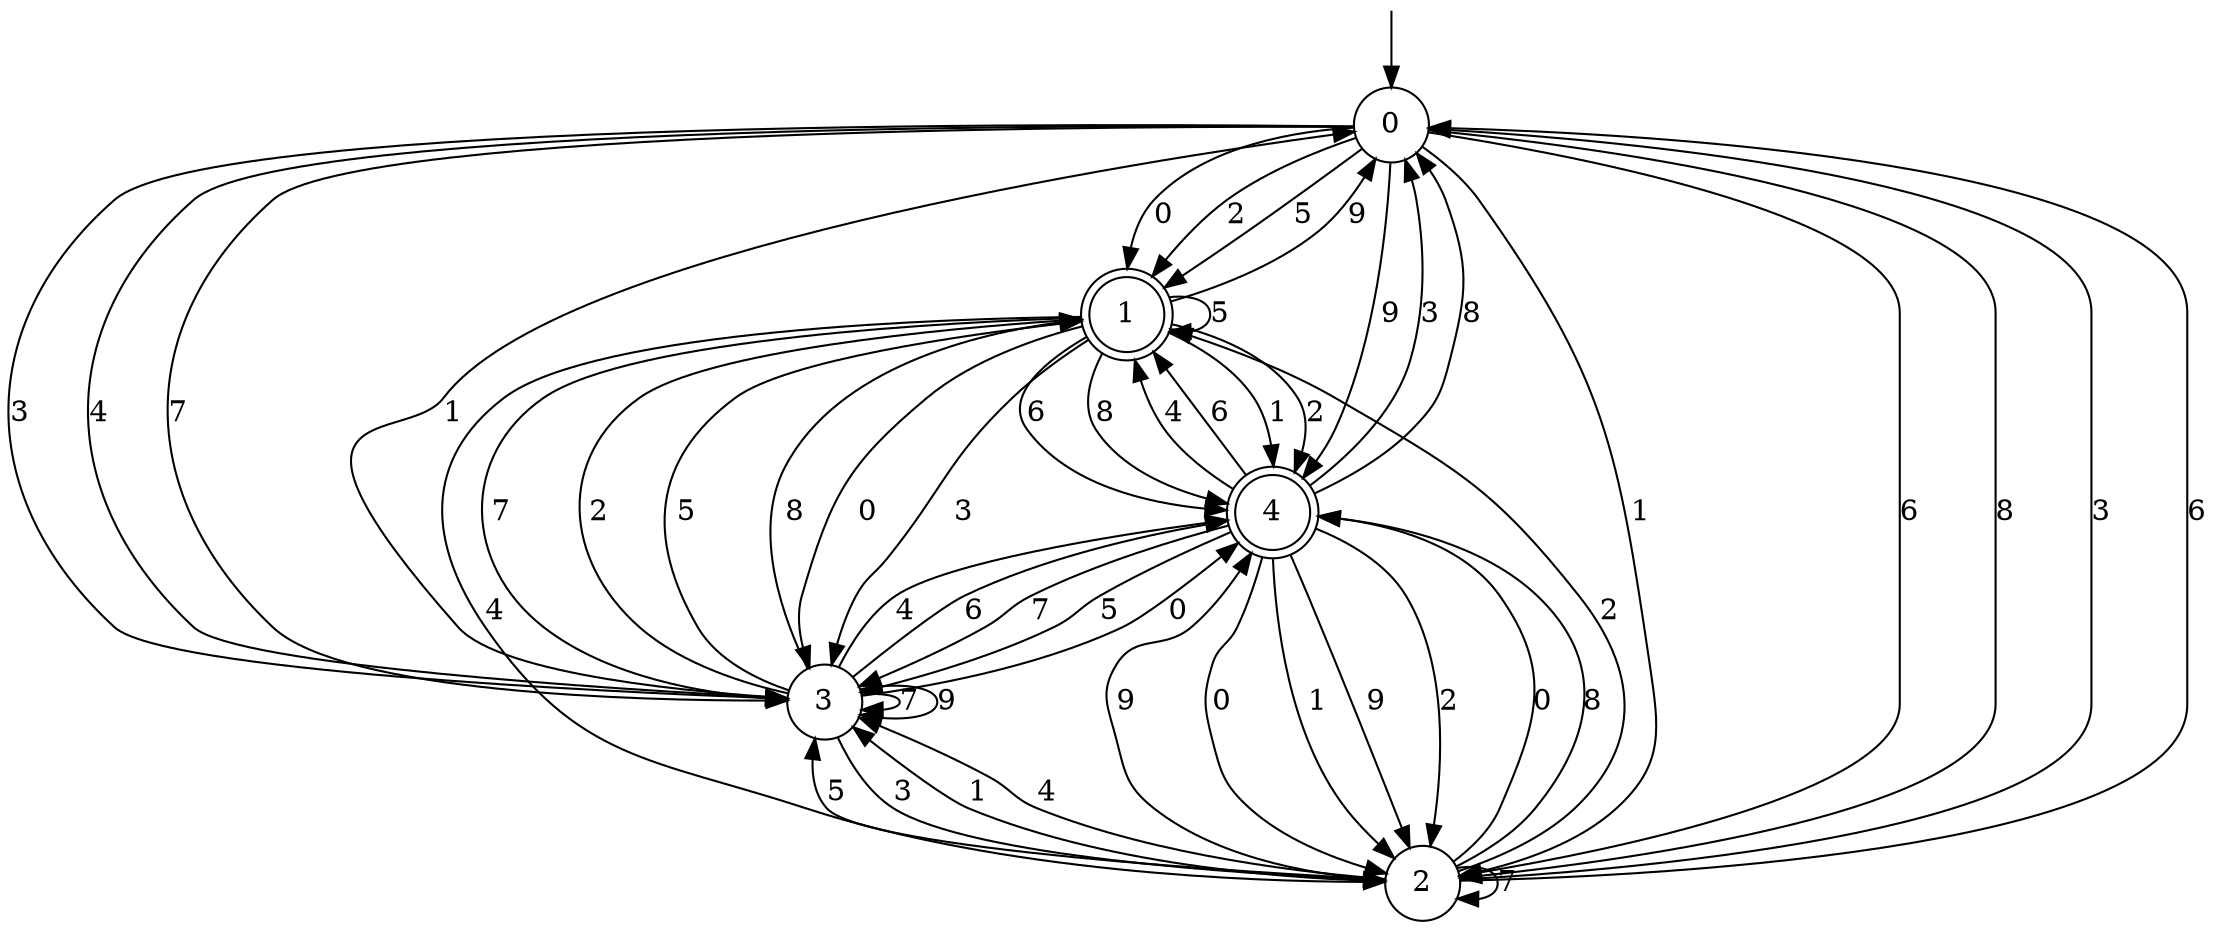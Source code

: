 digraph g {

	s0 [shape="circle" label="0"];
	s1 [shape="doublecircle" label="1"];
	s2 [shape="circle" label="2"];
	s3 [shape="circle" label="3"];
	s4 [shape="doublecircle" label="4"];
	s0 -> s1 [label="0"];
	s0 -> s2 [label="1"];
	s0 -> s1 [label="2"];
	s0 -> s3 [label="3"];
	s0 -> s3 [label="4"];
	s0 -> s1 [label="5"];
	s0 -> s2 [label="6"];
	s0 -> s3 [label="7"];
	s0 -> s2 [label="8"];
	s0 -> s4 [label="9"];
	s1 -> s3 [label="0"];
	s1 -> s4 [label="1"];
	s1 -> s4 [label="2"];
	s1 -> s3 [label="3"];
	s1 -> s2 [label="4"];
	s1 -> s1 [label="5"];
	s1 -> s4 [label="6"];
	s1 -> s3 [label="7"];
	s1 -> s4 [label="8"];
	s1 -> s0 [label="9"];
	s2 -> s4 [label="0"];
	s2 -> s3 [label="1"];
	s2 -> s1 [label="2"];
	s2 -> s0 [label="3"];
	s2 -> s3 [label="4"];
	s2 -> s3 [label="5"];
	s2 -> s0 [label="6"];
	s2 -> s2 [label="7"];
	s2 -> s4 [label="8"];
	s2 -> s4 [label="9"];
	s3 -> s4 [label="0"];
	s3 -> s0 [label="1"];
	s3 -> s1 [label="2"];
	s3 -> s2 [label="3"];
	s3 -> s4 [label="4"];
	s3 -> s1 [label="5"];
	s3 -> s4 [label="6"];
	s3 -> s3 [label="7"];
	s3 -> s1 [label="8"];
	s3 -> s3 [label="9"];
	s4 -> s2 [label="0"];
	s4 -> s2 [label="1"];
	s4 -> s2 [label="2"];
	s4 -> s0 [label="3"];
	s4 -> s1 [label="4"];
	s4 -> s3 [label="5"];
	s4 -> s1 [label="6"];
	s4 -> s3 [label="7"];
	s4 -> s0 [label="8"];
	s4 -> s2 [label="9"];

__start0 [label="" shape="none" width="0" height="0"];
__start0 -> s0;

}
